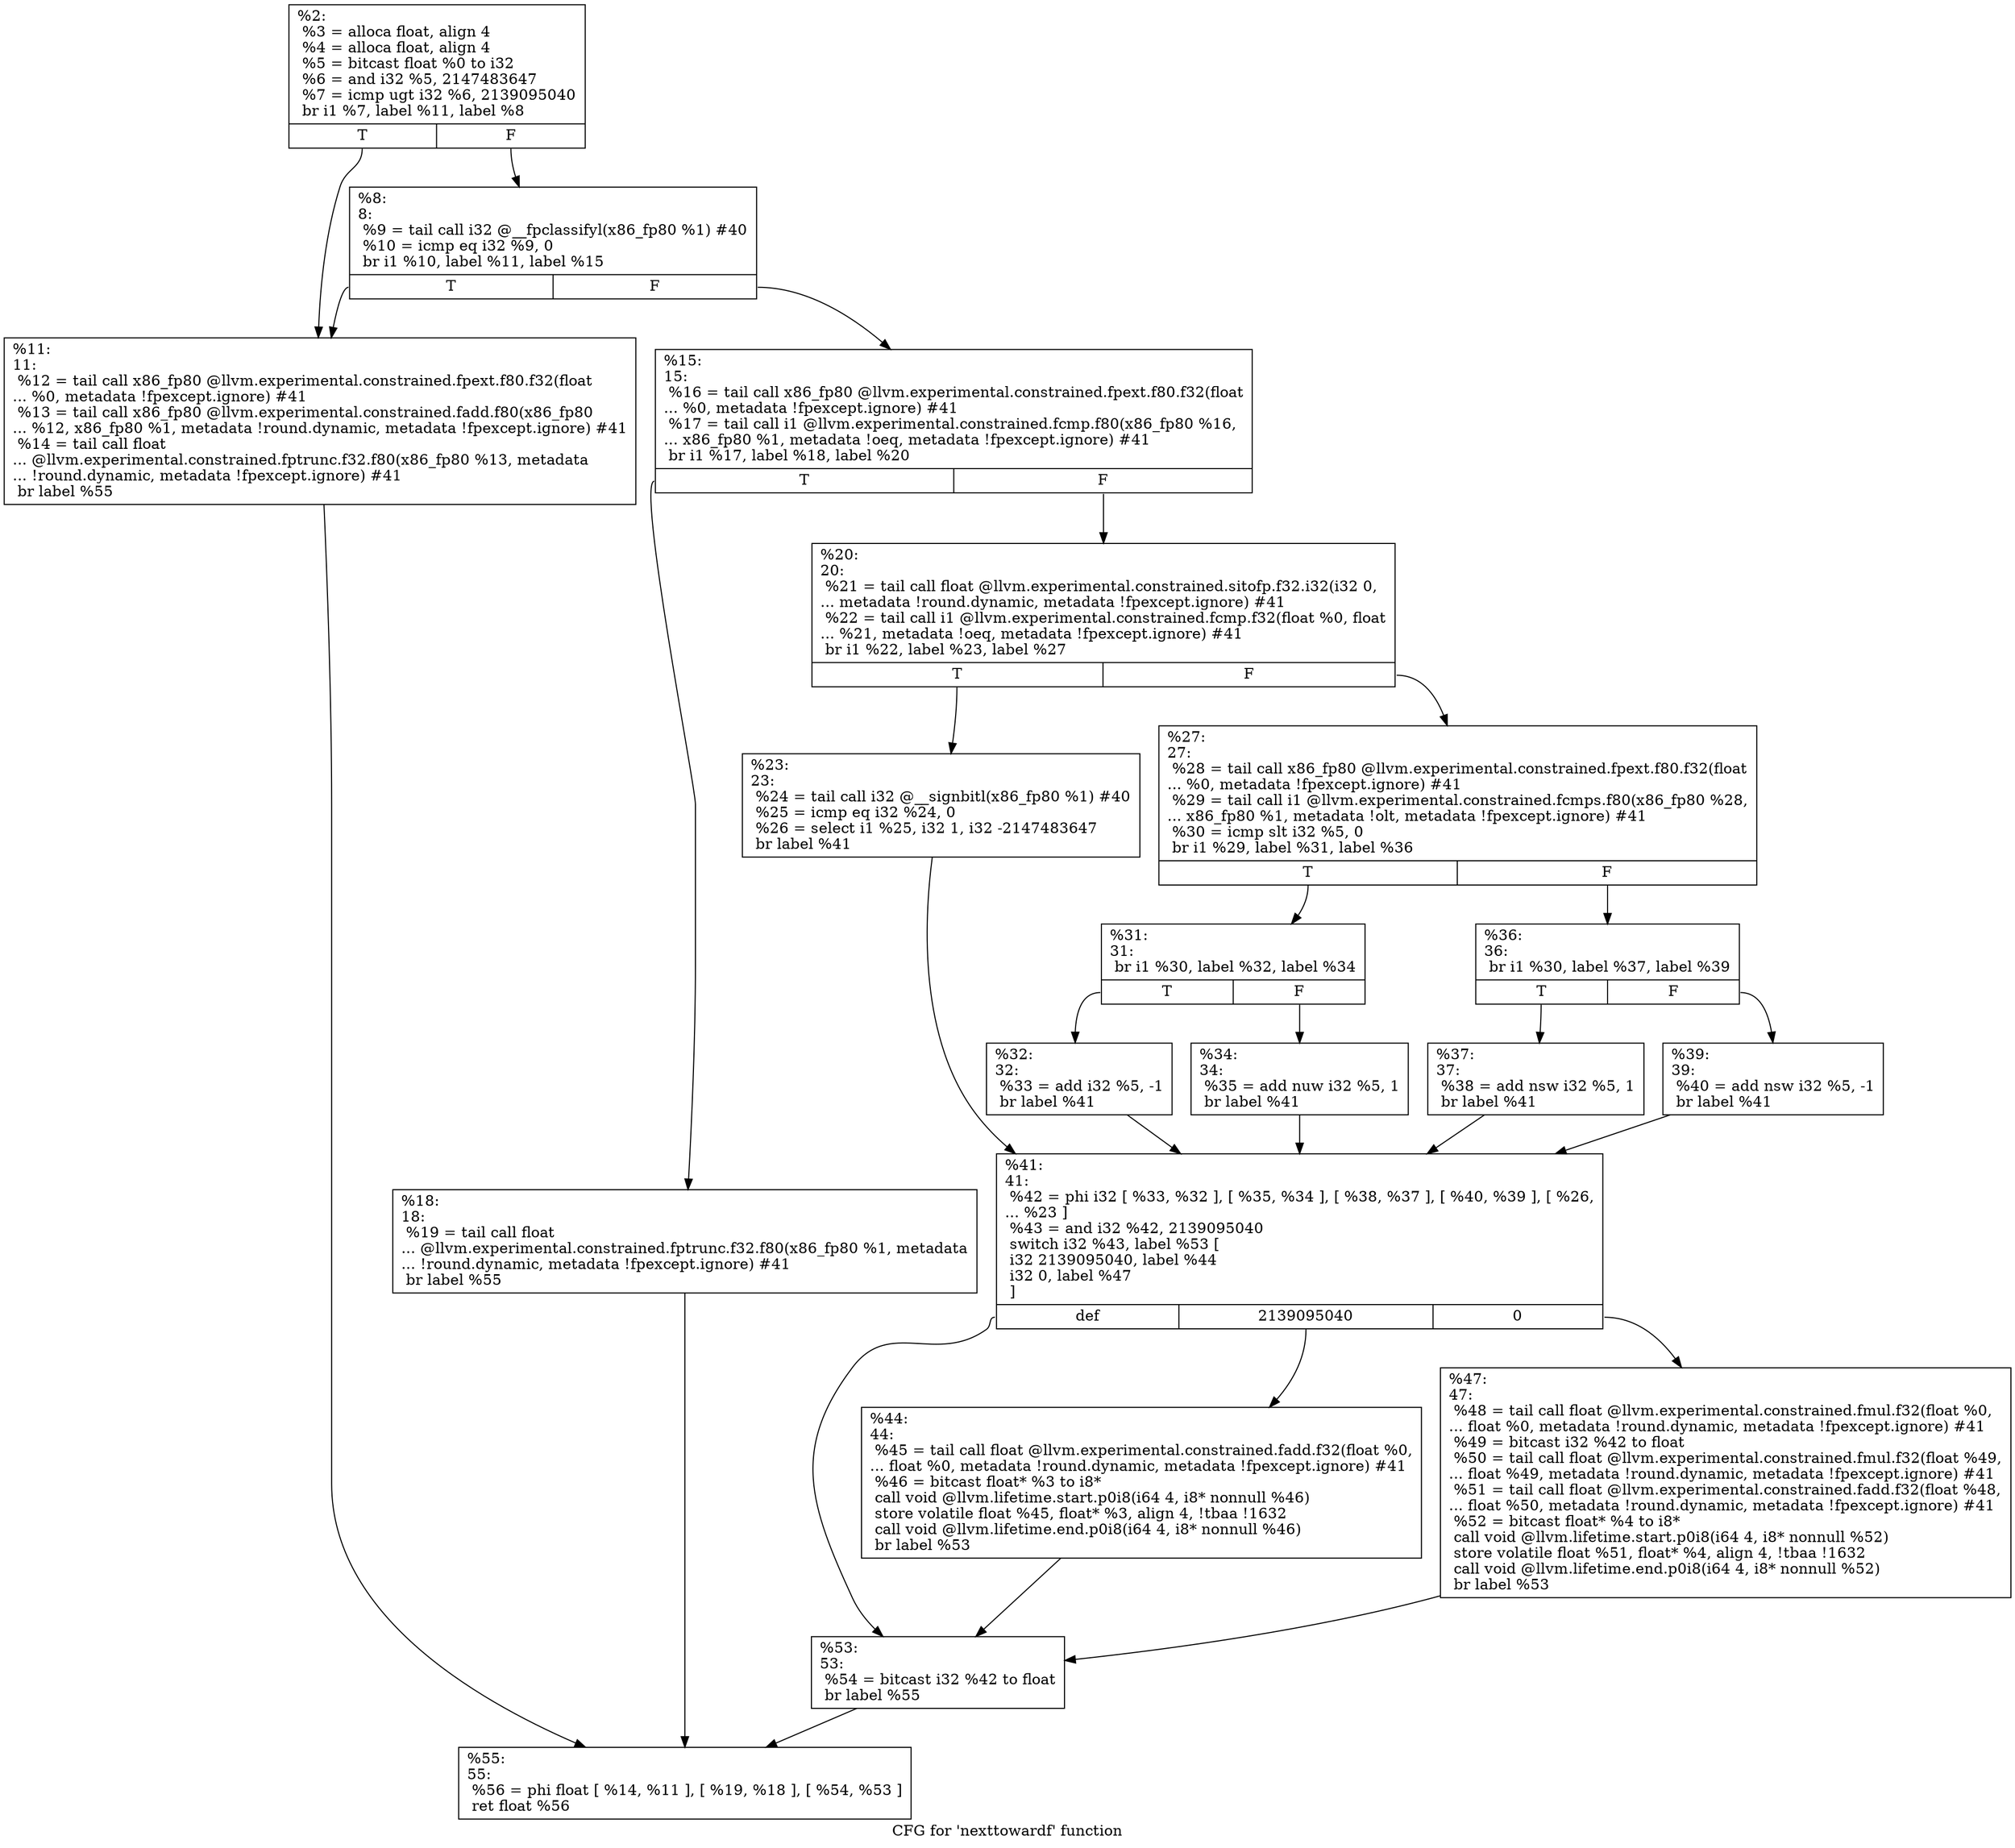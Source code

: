 digraph "CFG for 'nexttowardf' function" {
	label="CFG for 'nexttowardf' function";

	Node0x1cc8a10 [shape=record,label="{%2:\l  %3 = alloca float, align 4\l  %4 = alloca float, align 4\l  %5 = bitcast float %0 to i32\l  %6 = and i32 %5, 2147483647\l  %7 = icmp ugt i32 %6, 2139095040\l  br i1 %7, label %11, label %8\l|{<s0>T|<s1>F}}"];
	Node0x1cc8a10:s0 -> Node0x1cc8ab0;
	Node0x1cc8a10:s1 -> Node0x1cc8a60;
	Node0x1cc8a60 [shape=record,label="{%8:\l8:                                                \l  %9 = tail call i32 @__fpclassifyl(x86_fp80 %1) #40\l  %10 = icmp eq i32 %9, 0\l  br i1 %10, label %11, label %15\l|{<s0>T|<s1>F}}"];
	Node0x1cc8a60:s0 -> Node0x1cc8ab0;
	Node0x1cc8a60:s1 -> Node0x1cc8b00;
	Node0x1cc8ab0 [shape=record,label="{%11:\l11:                                               \l  %12 = tail call x86_fp80 @llvm.experimental.constrained.fpext.f80.f32(float\l... %0, metadata !fpexcept.ignore) #41\l  %13 = tail call x86_fp80 @llvm.experimental.constrained.fadd.f80(x86_fp80\l... %12, x86_fp80 %1, metadata !round.dynamic, metadata !fpexcept.ignore) #41\l  %14 = tail call float\l... @llvm.experimental.constrained.fptrunc.f32.f80(x86_fp80 %13, metadata\l... !round.dynamic, metadata !fpexcept.ignore) #41\l  br label %55\l}"];
	Node0x1cc8ab0 -> Node0x1cc8fb0;
	Node0x1cc8b00 [shape=record,label="{%15:\l15:                                               \l  %16 = tail call x86_fp80 @llvm.experimental.constrained.fpext.f80.f32(float\l... %0, metadata !fpexcept.ignore) #41\l  %17 = tail call i1 @llvm.experimental.constrained.fcmp.f80(x86_fp80 %16,\l... x86_fp80 %1, metadata !oeq, metadata !fpexcept.ignore) #41\l  br i1 %17, label %18, label %20\l|{<s0>T|<s1>F}}"];
	Node0x1cc8b00:s0 -> Node0x1cc8b50;
	Node0x1cc8b00:s1 -> Node0x1cc8ba0;
	Node0x1cc8b50 [shape=record,label="{%18:\l18:                                               \l  %19 = tail call float\l... @llvm.experimental.constrained.fptrunc.f32.f80(x86_fp80 %1, metadata\l... !round.dynamic, metadata !fpexcept.ignore) #41\l  br label %55\l}"];
	Node0x1cc8b50 -> Node0x1cc8fb0;
	Node0x1cc8ba0 [shape=record,label="{%20:\l20:                                               \l  %21 = tail call float @llvm.experimental.constrained.sitofp.f32.i32(i32 0,\l... metadata !round.dynamic, metadata !fpexcept.ignore) #41\l  %22 = tail call i1 @llvm.experimental.constrained.fcmp.f32(float %0, float\l... %21, metadata !oeq, metadata !fpexcept.ignore) #41\l  br i1 %22, label %23, label %27\l|{<s0>T|<s1>F}}"];
	Node0x1cc8ba0:s0 -> Node0x1cc8bf0;
	Node0x1cc8ba0:s1 -> Node0x1cc8c40;
	Node0x1cc8bf0 [shape=record,label="{%23:\l23:                                               \l  %24 = tail call i32 @__signbitl(x86_fp80 %1) #40\l  %25 = icmp eq i32 %24, 0\l  %26 = select i1 %25, i32 1, i32 -2147483647\l  br label %41\l}"];
	Node0x1cc8bf0 -> Node0x1cc8e70;
	Node0x1cc8c40 [shape=record,label="{%27:\l27:                                               \l  %28 = tail call x86_fp80 @llvm.experimental.constrained.fpext.f80.f32(float\l... %0, metadata !fpexcept.ignore) #41\l  %29 = tail call i1 @llvm.experimental.constrained.fcmps.f80(x86_fp80 %28,\l... x86_fp80 %1, metadata !olt, metadata !fpexcept.ignore) #41\l  %30 = icmp slt i32 %5, 0\l  br i1 %29, label %31, label %36\l|{<s0>T|<s1>F}}"];
	Node0x1cc8c40:s0 -> Node0x1cc8c90;
	Node0x1cc8c40:s1 -> Node0x1cc8d80;
	Node0x1cc8c90 [shape=record,label="{%31:\l31:                                               \l  br i1 %30, label %32, label %34\l|{<s0>T|<s1>F}}"];
	Node0x1cc8c90:s0 -> Node0x1cc8ce0;
	Node0x1cc8c90:s1 -> Node0x1cc8d30;
	Node0x1cc8ce0 [shape=record,label="{%32:\l32:                                               \l  %33 = add i32 %5, -1\l  br label %41\l}"];
	Node0x1cc8ce0 -> Node0x1cc8e70;
	Node0x1cc8d30 [shape=record,label="{%34:\l34:                                               \l  %35 = add nuw i32 %5, 1\l  br label %41\l}"];
	Node0x1cc8d30 -> Node0x1cc8e70;
	Node0x1cc8d80 [shape=record,label="{%36:\l36:                                               \l  br i1 %30, label %37, label %39\l|{<s0>T|<s1>F}}"];
	Node0x1cc8d80:s0 -> Node0x1cc8dd0;
	Node0x1cc8d80:s1 -> Node0x1cc8e20;
	Node0x1cc8dd0 [shape=record,label="{%37:\l37:                                               \l  %38 = add nsw i32 %5, 1\l  br label %41\l}"];
	Node0x1cc8dd0 -> Node0x1cc8e70;
	Node0x1cc8e20 [shape=record,label="{%39:\l39:                                               \l  %40 = add nsw i32 %5, -1\l  br label %41\l}"];
	Node0x1cc8e20 -> Node0x1cc8e70;
	Node0x1cc8e70 [shape=record,label="{%41:\l41:                                               \l  %42 = phi i32 [ %33, %32 ], [ %35, %34 ], [ %38, %37 ], [ %40, %39 ], [ %26,\l... %23 ]\l  %43 = and i32 %42, 2139095040\l  switch i32 %43, label %53 [\l    i32 2139095040, label %44\l    i32 0, label %47\l  ]\l|{<s0>def|<s1>2139095040|<s2>0}}"];
	Node0x1cc8e70:s0 -> Node0x1cc8f60;
	Node0x1cc8e70:s1 -> Node0x1cc8ec0;
	Node0x1cc8e70:s2 -> Node0x1cc8f10;
	Node0x1cc8ec0 [shape=record,label="{%44:\l44:                                               \l  %45 = tail call float @llvm.experimental.constrained.fadd.f32(float %0,\l... float %0, metadata !round.dynamic, metadata !fpexcept.ignore) #41\l  %46 = bitcast float* %3 to i8*\l  call void @llvm.lifetime.start.p0i8(i64 4, i8* nonnull %46)\l  store volatile float %45, float* %3, align 4, !tbaa !1632\l  call void @llvm.lifetime.end.p0i8(i64 4, i8* nonnull %46)\l  br label %53\l}"];
	Node0x1cc8ec0 -> Node0x1cc8f60;
	Node0x1cc8f10 [shape=record,label="{%47:\l47:                                               \l  %48 = tail call float @llvm.experimental.constrained.fmul.f32(float %0,\l... float %0, metadata !round.dynamic, metadata !fpexcept.ignore) #41\l  %49 = bitcast i32 %42 to float\l  %50 = tail call float @llvm.experimental.constrained.fmul.f32(float %49,\l... float %49, metadata !round.dynamic, metadata !fpexcept.ignore) #41\l  %51 = tail call float @llvm.experimental.constrained.fadd.f32(float %48,\l... float %50, metadata !round.dynamic, metadata !fpexcept.ignore) #41\l  %52 = bitcast float* %4 to i8*\l  call void @llvm.lifetime.start.p0i8(i64 4, i8* nonnull %52)\l  store volatile float %51, float* %4, align 4, !tbaa !1632\l  call void @llvm.lifetime.end.p0i8(i64 4, i8* nonnull %52)\l  br label %53\l}"];
	Node0x1cc8f10 -> Node0x1cc8f60;
	Node0x1cc8f60 [shape=record,label="{%53:\l53:                                               \l  %54 = bitcast i32 %42 to float\l  br label %55\l}"];
	Node0x1cc8f60 -> Node0x1cc8fb0;
	Node0x1cc8fb0 [shape=record,label="{%55:\l55:                                               \l  %56 = phi float [ %14, %11 ], [ %19, %18 ], [ %54, %53 ]\l  ret float %56\l}"];
}
